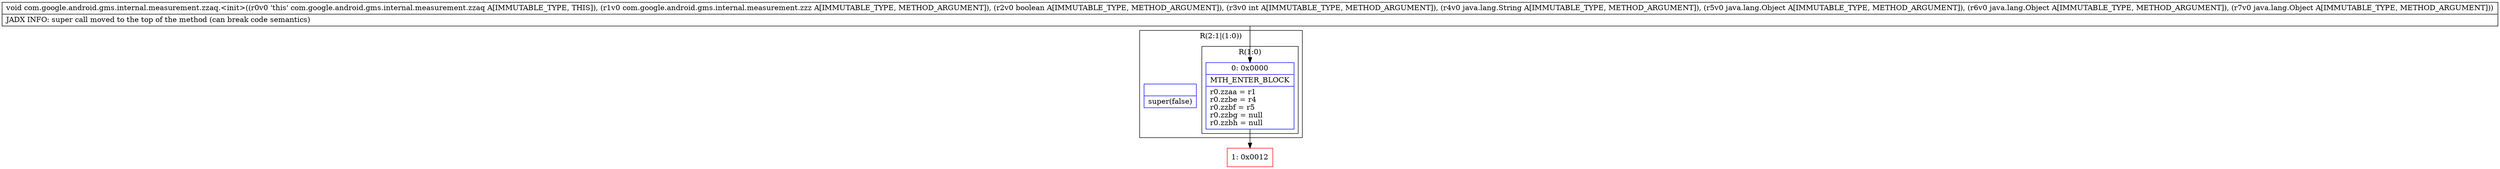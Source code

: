 digraph "CFG forcom.google.android.gms.internal.measurement.zzaq.\<init\>(Lcom\/google\/android\/gms\/internal\/measurement\/zzz;ZILjava\/lang\/String;Ljava\/lang\/Object;Ljava\/lang\/Object;Ljava\/lang\/Object;)V" {
subgraph cluster_Region_1942209344 {
label = "R(2:1|(1:0))";
node [shape=record,color=blue];
Node_InsnContainer_1869505598 [shape=record,label="{|super(false)\l}"];
subgraph cluster_Region_1245939857 {
label = "R(1:0)";
node [shape=record,color=blue];
Node_0 [shape=record,label="{0\:\ 0x0000|MTH_ENTER_BLOCK\l|r0.zzaa = r1\lr0.zzbe = r4\lr0.zzbf = r5\lr0.zzbg = null\lr0.zzbh = null\l}"];
}
}
Node_1 [shape=record,color=red,label="{1\:\ 0x0012}"];
MethodNode[shape=record,label="{void com.google.android.gms.internal.measurement.zzaq.\<init\>((r0v0 'this' com.google.android.gms.internal.measurement.zzaq A[IMMUTABLE_TYPE, THIS]), (r1v0 com.google.android.gms.internal.measurement.zzz A[IMMUTABLE_TYPE, METHOD_ARGUMENT]), (r2v0 boolean A[IMMUTABLE_TYPE, METHOD_ARGUMENT]), (r3v0 int A[IMMUTABLE_TYPE, METHOD_ARGUMENT]), (r4v0 java.lang.String A[IMMUTABLE_TYPE, METHOD_ARGUMENT]), (r5v0 java.lang.Object A[IMMUTABLE_TYPE, METHOD_ARGUMENT]), (r6v0 java.lang.Object A[IMMUTABLE_TYPE, METHOD_ARGUMENT]), (r7v0 java.lang.Object A[IMMUTABLE_TYPE, METHOD_ARGUMENT]))  | JADX INFO: super call moved to the top of the method (can break code semantics)\l}"];
MethodNode -> Node_0;
Node_0 -> Node_1;
}

